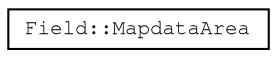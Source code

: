 digraph "Graphical Class Hierarchy"
{
 // LATEX_PDF_SIZE
  edge [fontname="FreeMono",fontsize="10",labelfontname="FreeMono",labelfontsize="10"];
  node [fontname="FreeMono",fontsize="10",shape=record];
  rankdir="LR";
  Node0 [label="Field::MapdataArea",height=0.2,width=0.4,color="black", fillcolor="white", style="filled",URL="$class_field_1_1_mapdata_area.html",tooltip=" "];
}
